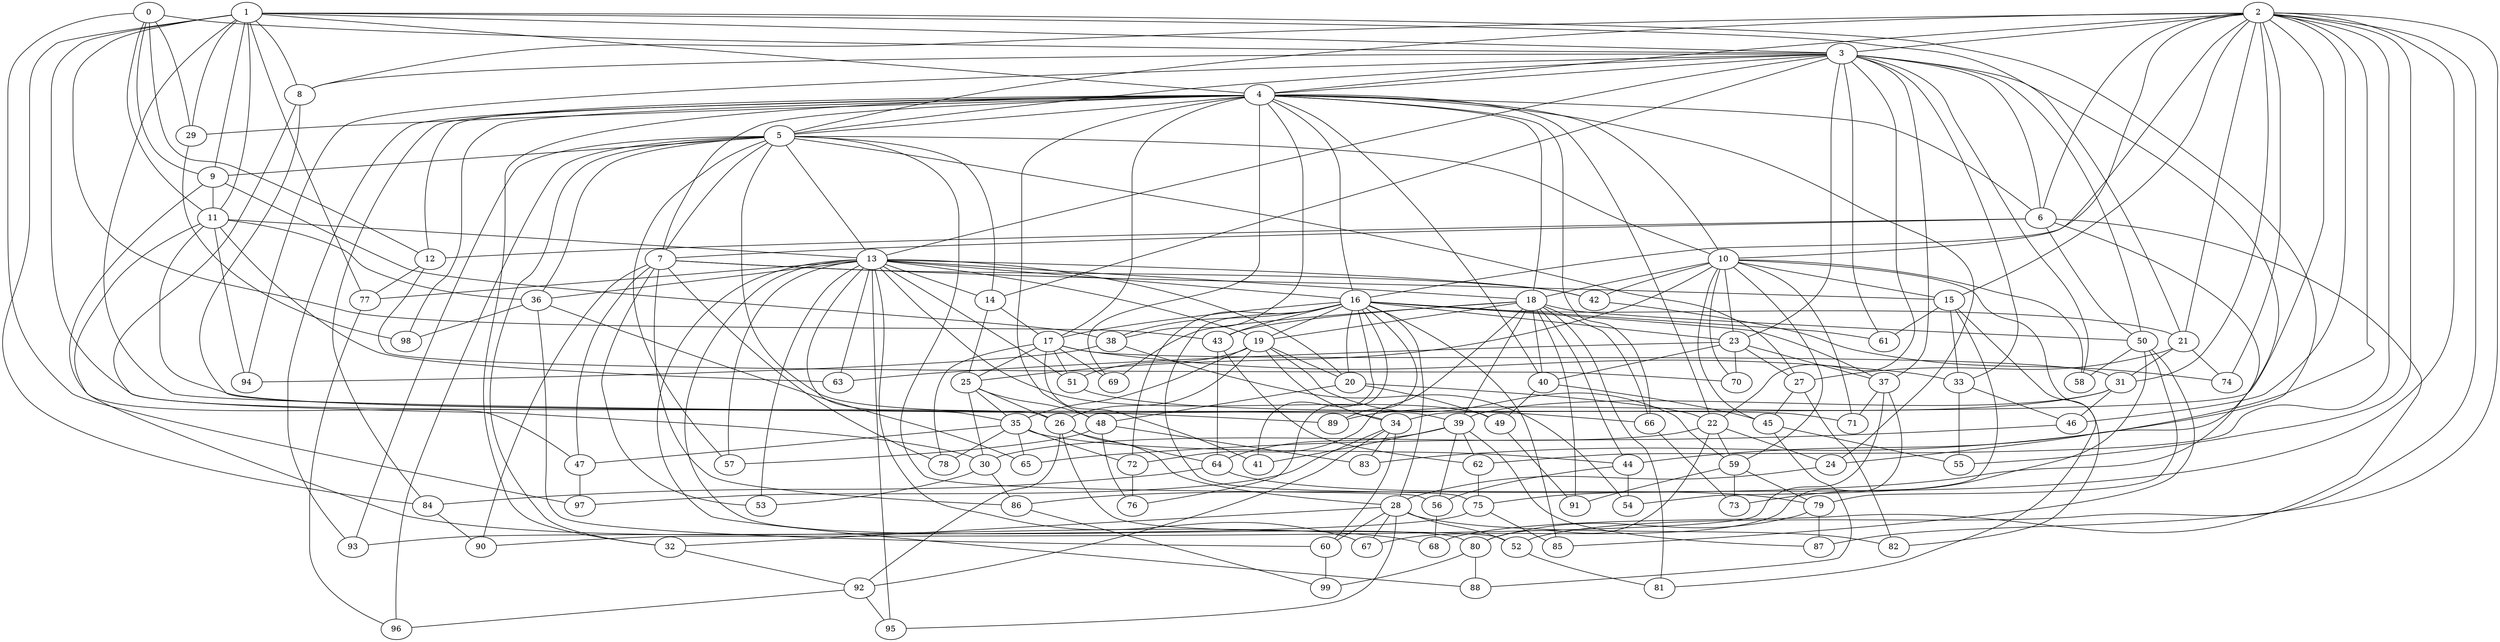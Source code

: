 strict graph "barabasi_albert_graph(100,3)" {
0;
1;
2;
3;
4;
5;
6;
7;
8;
9;
10;
11;
12;
13;
14;
15;
16;
17;
18;
19;
20;
21;
22;
23;
24;
25;
26;
27;
28;
29;
30;
31;
32;
33;
34;
35;
36;
37;
38;
39;
40;
41;
42;
43;
44;
45;
46;
47;
48;
49;
50;
51;
52;
53;
54;
55;
56;
57;
58;
59;
60;
61;
62;
63;
64;
65;
66;
67;
68;
69;
70;
71;
72;
73;
74;
75;
76;
77;
78;
79;
80;
81;
82;
83;
84;
85;
86;
87;
88;
89;
90;
91;
92;
93;
94;
95;
96;
97;
98;
99;
0 -- 97  [is_available=True, prob="0.0446998341116"];
0 -- 3  [is_available=True, prob="1.0"];
0 -- 9  [is_available=True, prob="0.0473057146712"];
0 -- 11  [is_available=True, prob="1.0"];
0 -- 12  [is_available=True, prob="0.573033516109"];
0 -- 29  [is_available=True, prob="0.135860117988"];
1 -- 3  [is_available=True, prob="0.222459970011"];
1 -- 4  [is_available=True, prob="0.71315873232"];
1 -- 8  [is_available=True, prob="1.0"];
1 -- 9  [is_available=True, prob="0.627777724774"];
1 -- 11  [is_available=True, prob="0.488028779778"];
1 -- 44  [is_available=True, prob="0.520750569525"];
1 -- 77  [is_available=True, prob="0.837593006184"];
1 -- 43  [is_available=True, prob="1.0"];
1 -- 84  [is_available=True, prob="1.0"];
1 -- 21  [is_available=True, prob="0.537718282894"];
1 -- 89  [is_available=True, prob="1.0"];
1 -- 26  [is_available=True, prob="0.650243358625"];
1 -- 29  [is_available=True, prob="0.991160846962"];
2 -- 34  [is_available=True, prob="1.0"];
2 -- 3  [is_available=True, prob="0.616529824555"];
2 -- 4  [is_available=True, prob="1.0"];
2 -- 5  [is_available=True, prob="1.0"];
2 -- 6  [is_available=True, prob="0.324318358303"];
2 -- 8  [is_available=True, prob="0.825826612947"];
2 -- 10  [is_available=True, prob="0.929104214229"];
2 -- 75  [is_available=True, prob="0.834466604073"];
2 -- 46  [is_available=True, prob="1.0"];
2 -- 15  [is_available=True, prob="0.327401334195"];
2 -- 16  [is_available=True, prob="0.588648680964"];
2 -- 83  [is_available=True, prob="1.0"];
2 -- 52  [is_available=True, prob="0.803352909258"];
2 -- 21  [is_available=True, prob="1.0"];
2 -- 55  [is_available=True, prob="0.0474543090852"];
2 -- 87  [is_available=True, prob="0.662492310675"];
2 -- 74  [is_available=True, prob="0.739279404827"];
2 -- 62  [is_available=True, prob="1.0"];
2 -- 31  [is_available=True, prob="0.0731029683495"];
3 -- 4  [is_available=True, prob="0.2955402824"];
3 -- 5  [is_available=True, prob="0.691714119034"];
3 -- 6  [is_available=True, prob="0.121038861839"];
3 -- 33  [is_available=True, prob="0.738249183175"];
3 -- 8  [is_available=True, prob="1.0"];
3 -- 13  [is_available=True, prob="0.961530473084"];
3 -- 14  [is_available=True, prob="0.524205556257"];
3 -- 50  [is_available=True, prob="0.866278589546"];
3 -- 22  [is_available=True, prob="0.204920267658"];
3 -- 23  [is_available=True, prob="1.0"];
3 -- 24  [is_available=True, prob="0.729514797297"];
3 -- 58  [is_available=True, prob="0.551214504068"];
3 -- 61  [is_available=True, prob="0.903631754654"];
3 -- 94  [is_available=True, prob="0.774493212354"];
3 -- 37  [is_available=True, prob="1.0"];
4 -- 5  [is_available=True, prob="0.583696289937"];
4 -- 6  [is_available=True, prob="0.367402451728"];
4 -- 7  [is_available=True, prob="0.863409335851"];
4 -- 10  [is_available=True, prob="0.788353485771"];
4 -- 12  [is_available=True, prob="0.610822196739"];
4 -- 16  [is_available=True, prob="0.473924766834"];
4 -- 17  [is_available=True, prob="0.596583113908"];
4 -- 18  [is_available=True, prob="1.0"];
4 -- 22  [is_available=True, prob="0.0552813534373"];
4 -- 24  [is_available=True, prob="0.556471697741"];
4 -- 29  [is_available=True, prob="0.248345884012"];
4 -- 32  [is_available=True, prob="0.0446569490771"];
4 -- 38  [is_available=True, prob="1.0"];
4 -- 40  [is_available=True, prob="0.116308510462"];
4 -- 48  [is_available=True, prob="0.241035784035"];
4 -- 66  [is_available=True, prob="0.686421078814"];
4 -- 69  [is_available=True, prob="0.38428143091"];
4 -- 84  [is_available=True, prob="1.0"];
4 -- 93  [is_available=True, prob="0.681324232131"];
4 -- 98  [is_available=True, prob="0.9644094747"];
5 -- 32  [is_available=True, prob="0.147512543991"];
5 -- 96  [is_available=True, prob="0.891124464568"];
5 -- 7  [is_available=True, prob="0.925351872518"];
5 -- 9  [is_available=True, prob="0.147738345249"];
5 -- 10  [is_available=True, prob="1.0"];
5 -- 39  [is_available=True, prob="1.0"];
5 -- 13  [is_available=True, prob="0.219345248179"];
5 -- 14  [is_available=True, prob="0.972273826194"];
5 -- 57  [is_available=True, prob="0.251546583593"];
5 -- 56  [is_available=True, prob="0.822583741076"];
5 -- 36  [is_available=True, prob="1.0"];
5 -- 27  [is_available=True, prob="1.0"];
5 -- 93  [is_available=True, prob="0.552133781836"];
6 -- 7  [is_available=True, prob="0.51539741038"];
6 -- 12  [is_available=True, prob="0.522924617153"];
6 -- 50  [is_available=True, prob="0.353223928915"];
6 -- 86  [is_available=True, prob="0.723314018698"];
6 -- 68  [is_available=True, prob="1.0"];
7 -- 42  [is_available=True, prob="0.0385760595"];
7 -- 78  [is_available=True, prob="1.0"];
7 -- 47  [is_available=True, prob="0.303159088395"];
7 -- 53  [is_available=True, prob="1.0"];
7 -- 86  [is_available=True, prob="1.0"];
7 -- 90  [is_available=True, prob="0.495579079396"];
7 -- 15  [is_available=True, prob="0.87081629664"];
8 -- 34  [is_available=True, prob="0.925496361368"];
8 -- 30  [is_available=True, prob="0.761869561548"];
9 -- 38  [is_available=True, prob="0.131180692458"];
9 -- 11  [is_available=True, prob="0.752499657671"];
9 -- 47  [is_available=True, prob="0.170466863927"];
10 -- 70  [is_available=True, prob="0.168486738578"];
10 -- 71  [is_available=True, prob="1.0"];
10 -- 42  [is_available=True, prob="0.649031697152"];
10 -- 45  [is_available=True, prob="0.430238386277"];
10 -- 15  [is_available=True, prob="0.89543239776"];
10 -- 18  [is_available=True, prob="0.0606374335939"];
10 -- 82  [is_available=True, prob="1.0"];
10 -- 23  [is_available=True, prob="0.388429671297"];
10 -- 25  [is_available=True, prob="0.323232995022"];
10 -- 58  [is_available=True, prob="0.963252548468"];
10 -- 59  [is_available=True, prob="0.5981597052"];
11 -- 36  [is_available=True, prob="0.525571908332"];
11 -- 71  [is_available=True, prob="0.970785929254"];
11 -- 13  [is_available=True, prob="1.0"];
11 -- 68  [is_available=True, prob="1.0"];
11 -- 94  [is_available=True, prob="1.0"];
11 -- 63  [is_available=True, prob="0.188539088321"];
12 -- 70  [is_available=True, prob="0.355448626439"];
12 -- 77  [is_available=True, prob="0.336663960731"];
13 -- 35  [is_available=True, prob="0.0310222701202"];
13 -- 67  [is_available=True, prob="0.524972127581"];
13 -- 36  [is_available=True, prob="0.556627473389"];
13 -- 51  [is_available=True, prob="0.136282503496"];
13 -- 80  [is_available=True, prob="1.0"];
13 -- 42  [is_available=True, prob="1.0"];
13 -- 77  [is_available=True, prob="0.630494779494"];
13 -- 14  [is_available=True, prob="0.381768831046"];
13 -- 16  [is_available=True, prob="0.240562553833"];
13 -- 49  [is_available=True, prob="0.61610903684"];
13 -- 18  [is_available=True, prob="1.0"];
13 -- 19  [is_available=True, prob="0.203793401457"];
13 -- 20  [is_available=True, prob="1.0"];
13 -- 53  [is_available=True, prob="0.891322332601"];
13 -- 88  [is_available=True, prob="0.586397171354"];
13 -- 57  [is_available=True, prob="1.0"];
13 -- 95  [is_available=True, prob="0.819688802901"];
13 -- 63  [is_available=True, prob="0.442295059363"];
14 -- 17  [is_available=True, prob="0.622708299923"];
14 -- 25  [is_available=True, prob="0.379762818139"];
15 -- 33  [is_available=True, prob="0.283800495051"];
15 -- 81  [is_available=True, prob="0.550161919433"];
15 -- 54  [is_available=True, prob="0.397888060291"];
15 -- 61  [is_available=True, prob="0.559679483965"];
16 -- 75  [is_available=True, prob="0.929818721501"];
16 -- 37  [is_available=True, prob="0.734313022188"];
16 -- 38  [is_available=True, prob="0.603789324583"];
16 -- 72  [is_available=True, prob="0.452405198615"];
16 -- 41  [is_available=True, prob="1.0"];
16 -- 43  [is_available=True, prob="0.26153333009"];
16 -- 76  [is_available=True, prob="1.0"];
16 -- 17  [is_available=True, prob="0.265665283854"];
16 -- 19  [is_available=True, prob="1.0"];
16 -- 20  [is_available=True, prob="0.344050720576"];
16 -- 21  [is_available=True, prob="1.0"];
16 -- 23  [is_available=True, prob="0.166667035555"];
16 -- 89  [is_available=True, prob="0.994518311518"];
16 -- 28  [is_available=True, prob="0.332699058298"];
16 -- 61  [is_available=True, prob="1.0"];
16 -- 85  [is_available=True, prob="0.715988441182"];
17 -- 33  [is_available=True, prob="0.56386523929"];
17 -- 69  [is_available=True, prob="0.93685585661"];
17 -- 41  [is_available=True, prob="0.440423411834"];
17 -- 51  [is_available=True, prob="0.460584818012"];
17 -- 78  [is_available=True, prob="0.172025661633"];
17 -- 25  [is_available=True, prob="1.0"];
17 -- 31  [is_available=True, prob="0.400034288868"];
18 -- 66  [is_available=True, prob="0.240938842973"];
18 -- 69  [is_available=True, prob="0.455572806637"];
18 -- 81  [is_available=True, prob="0.201212393055"];
18 -- 39  [is_available=True, prob="1.0"];
18 -- 40  [is_available=True, prob="0.831820546914"];
18 -- 43  [is_available=True, prob="1.0"];
18 -- 44  [is_available=True, prob="0.0881431064194"];
18 -- 72  [is_available=True, prob="1.0"];
18 -- 50  [is_available=True, prob="1.0"];
18 -- 19  [is_available=True, prob="1.0"];
18 -- 91  [is_available=True, prob="0.505654170575"];
19 -- 34  [is_available=True, prob="0.310858564366"];
19 -- 35  [is_available=True, prob="0.0743848811827"];
19 -- 51  [is_available=True, prob="0.440185746671"];
19 -- 20  [is_available=True, prob="0.530648744192"];
19 -- 26  [is_available=True, prob="0.439887163594"];
19 -- 59  [is_available=True, prob="0.160989886931"];
20 -- 48  [is_available=True, prob="1.0"];
20 -- 49  [is_available=True, prob="0.979577256941"];
20 -- 22  [is_available=True, prob="1.0"];
21 -- 74  [is_available=True, prob="0.664178535302"];
21 -- 27  [is_available=True, prob="0.823649644288"];
21 -- 31  [is_available=True, prob="0.913808531437"];
22 -- 80  [is_available=True, prob="0.17818513326"];
22 -- 24  [is_available=True, prob="1.0"];
22 -- 59  [is_available=True, prob="0.622740580526"];
22 -- 30  [is_available=True, prob="0.775406672387"];
23 -- 37  [is_available=True, prob="0.465835861596"];
23 -- 70  [is_available=True, prob="1.0"];
23 -- 40  [is_available=True, prob="1.0"];
23 -- 27  [is_available=True, prob="1.0"];
23 -- 63  [is_available=True, prob="0.0960980010521"];
24 -- 28  [is_available=True, prob="0.197154184105"];
25 -- 35  [is_available=True, prob="0.423997951832"];
25 -- 48  [is_available=True, prob="0.52479666062"];
25 -- 26  [is_available=True, prob="0.310712231488"];
25 -- 30  [is_available=True, prob="0.430739491136"];
26 -- 64  [is_available=True, prob="0.139823126066"];
26 -- 92  [is_available=True, prob="0.397545993648"];
26 -- 52  [is_available=True, prob="1.0"];
26 -- 28  [is_available=True, prob="0.423254935343"];
27 -- 45  [is_available=True, prob="0.105414845278"];
27 -- 82  [is_available=True, prob="1.0"];
28 -- 32  [is_available=True, prob="0.02725581678"];
28 -- 67  [is_available=True, prob="0.712212391193"];
28 -- 82  [is_available=True, prob="0.125001779836"];
28 -- 52  [is_available=True, prob="0.0395098369233"];
28 -- 60  [is_available=True, prob="1.0"];
28 -- 95  [is_available=True, prob="0.08560640742"];
29 -- 98  [is_available=True, prob="0.748505034336"];
30 -- 86  [is_available=True, prob="0.290667355822"];
30 -- 53  [is_available=True, prob="0.52741243639"];
31 -- 39  [is_available=True, prob="0.521202465758"];
31 -- 46  [is_available=True, prob="0.866995723214"];
31 -- 89  [is_available=True, prob="0.792609232072"];
32 -- 92  [is_available=True, prob="1.0"];
33 -- 55  [is_available=True, prob="0.854601145806"];
33 -- 46  [is_available=True, prob="0.637726841492"];
34 -- 97  [is_available=True, prob="1.0"];
34 -- 92  [is_available=True, prob="1.0"];
34 -- 83  [is_available=True, prob="0.62791771963"];
34 -- 60  [is_available=True, prob="0.204990260515"];
35 -- 65  [is_available=True, prob="1.0"];
35 -- 72  [is_available=True, prob="0.405210813418"];
35 -- 44  [is_available=True, prob="0.569802285765"];
35 -- 78  [is_available=True, prob="0.518898143417"];
35 -- 47  [is_available=True, prob="0.589147413481"];
36 -- 65  [is_available=True, prob="0.99184016691"];
36 -- 98  [is_available=True, prob="0.584192265481"];
36 -- 60  [is_available=True, prob="0.249748572732"];
37 -- 67  [is_available=True, prob="0.821939690216"];
37 -- 71  [is_available=True, prob="0.0352043490299"];
37 -- 90  [is_available=True, prob="1.0"];
38 -- 94  [is_available=True, prob="1.0"];
38 -- 54  [is_available=True, prob="0.79524361338"];
39 -- 64  [is_available=True, prob="0.0917775929329"];
39 -- 41  [is_available=True, prob="1.0"];
39 -- 87  [is_available=True, prob="0.556721461137"];
39 -- 56  [is_available=True, prob="0.225212648272"];
39 -- 62  [is_available=True, prob="0.208345231654"];
40 -- 49  [is_available=True, prob="1.0"];
40 -- 45  [is_available=True, prob="0.760508351736"];
42 -- 74  [is_available=True, prob="0.0961295386425"];
43 -- 62  [is_available=True, prob="0.311530395324"];
43 -- 64  [is_available=True, prob="0.603622330415"];
44 -- 56  [is_available=True, prob="0.381922257572"];
44 -- 54  [is_available=True, prob="0.783364426313"];
45 -- 88  [is_available=True, prob="0.870776773557"];
45 -- 55  [is_available=True, prob="0.601154293102"];
46 -- 65  [is_available=True, prob="1.0"];
47 -- 97  [is_available=True, prob="0.0711133175676"];
48 -- 76  [is_available=True, prob="0.269952697282"];
48 -- 83  [is_available=True, prob="0.812366698674"];
48 -- 57  [is_available=True, prob="0.37515239308"];
49 -- 91  [is_available=True, prob="0.763403333736"];
50 -- 73  [is_available=True, prob="0.424107183128"];
50 -- 79  [is_available=True, prob="1.0"];
50 -- 85  [is_available=True, prob="0.350221282985"];
50 -- 58  [is_available=True, prob="1.0"];
51 -- 66  [is_available=True, prob="0.0841758340566"];
52 -- 81  [is_available=True, prob="1.0"];
56 -- 68  [is_available=True, prob="0.0650941629452"];
59 -- 73  [is_available=True, prob="0.282353074879"];
59 -- 79  [is_available=True, prob="0.662781431209"];
59 -- 91  [is_available=True, prob="0.848473837285"];
60 -- 99  [is_available=True, prob="1.0"];
62 -- 75  [is_available=True, prob="0.6706551916"];
64 -- 79  [is_available=True, prob="0.414590889787"];
64 -- 84  [is_available=True, prob="0.480503538244"];
66 -- 73  [is_available=True, prob="0.0654005726383"];
72 -- 76  [is_available=True, prob="0.515214782743"];
75 -- 85  [is_available=True, prob="0.650085888019"];
75 -- 93  [is_available=True, prob="0.472804002217"];
77 -- 96  [is_available=True, prob="1.0"];
79 -- 80  [is_available=True, prob="1.0"];
79 -- 87  [is_available=True, prob="0.40201881646"];
80 -- 88  [is_available=True, prob="0.48906461389"];
80 -- 99  [is_available=True, prob="1.0"];
84 -- 90  [is_available=True, prob="0.398307532118"];
86 -- 99  [is_available=True, prob="0.280800296399"];
92 -- 96  [is_available=True, prob="0.107409272727"];
92 -- 95  [is_available=True, prob="0.967387816589"];
}
